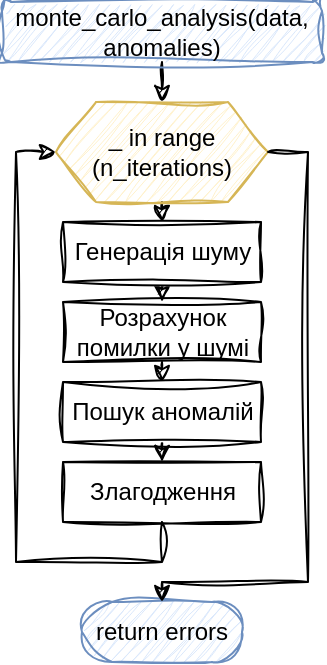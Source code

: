 <mxfile version="22.1.1" type="device">
  <diagram name="Сторінка-1" id="2WWuBG-Kuc8N1jl_AmLk">
    <mxGraphModel dx="225" dy="376" grid="0" gridSize="10" guides="1" tooltips="1" connect="1" arrows="1" fold="1" page="1" pageScale="1" pageWidth="827" pageHeight="1169" math="0" shadow="0">
      <root>
        <mxCell id="0" />
        <mxCell id="1" parent="0" />
        <mxCell id="uGJsmnGUjCMK1wd9d8d_-13" style="edgeStyle=orthogonalEdgeStyle;rounded=0;orthogonalLoop=1;jettySize=auto;html=1;exitX=0.5;exitY=1;exitDx=0;exitDy=0;entryX=0.5;entryY=0;entryDx=0;entryDy=0;sketch=1;curveFitting=1;jiggle=2;" edge="1" parent="1" source="uGJsmnGUjCMK1wd9d8d_-2" target="uGJsmnGUjCMK1wd9d8d_-4">
          <mxGeometry relative="1" as="geometry" />
        </mxCell>
        <mxCell id="uGJsmnGUjCMK1wd9d8d_-2" value="monte_carlo_analysis(data, anomalies)" style="rounded=1;whiteSpace=wrap;html=1;fillColor=#dae8fc;strokeColor=#6c8ebf;sketch=1;curveFitting=1;jiggle=2;" vertex="1" parent="1">
          <mxGeometry x="254" y="70" width="160" height="30" as="geometry" />
        </mxCell>
        <mxCell id="uGJsmnGUjCMK1wd9d8d_-6" style="edgeStyle=orthogonalEdgeStyle;rounded=0;orthogonalLoop=1;jettySize=auto;html=1;exitX=0.5;exitY=1;exitDx=0;exitDy=0;entryX=0.5;entryY=0;entryDx=0;entryDy=0;sketch=1;curveFitting=1;jiggle=2;" edge="1" parent="1" source="uGJsmnGUjCMK1wd9d8d_-4" target="uGJsmnGUjCMK1wd9d8d_-5">
          <mxGeometry relative="1" as="geometry" />
        </mxCell>
        <mxCell id="uGJsmnGUjCMK1wd9d8d_-4" value="_ in range&lt;br&gt;(n_iterations)" style="shape=hexagon;perimeter=hexagonPerimeter2;whiteSpace=wrap;html=1;fixedSize=1;fillColor=#fff2cc;strokeColor=#d6b656;sketch=1;curveFitting=1;jiggle=2;" vertex="1" parent="1">
          <mxGeometry x="281" y="120" width="106" height="50" as="geometry" />
        </mxCell>
        <mxCell id="uGJsmnGUjCMK1wd9d8d_-8" style="edgeStyle=orthogonalEdgeStyle;rounded=0;orthogonalLoop=1;jettySize=auto;html=1;exitX=0.5;exitY=1;exitDx=0;exitDy=0;entryX=0.5;entryY=0;entryDx=0;entryDy=0;sketch=1;curveFitting=1;jiggle=2;" edge="1" parent="1" source="uGJsmnGUjCMK1wd9d8d_-5" target="uGJsmnGUjCMK1wd9d8d_-7">
          <mxGeometry relative="1" as="geometry" />
        </mxCell>
        <mxCell id="uGJsmnGUjCMK1wd9d8d_-5" value="Генерація шуму" style="rounded=0;whiteSpace=wrap;html=1;sketch=1;curveFitting=1;jiggle=2;" vertex="1" parent="1">
          <mxGeometry x="284.5" y="180" width="99" height="30" as="geometry" />
        </mxCell>
        <mxCell id="uGJsmnGUjCMK1wd9d8d_-10" style="edgeStyle=orthogonalEdgeStyle;rounded=0;orthogonalLoop=1;jettySize=auto;html=1;exitX=0.5;exitY=1;exitDx=0;exitDy=0;entryX=0.5;entryY=0;entryDx=0;entryDy=0;sketch=1;curveFitting=1;jiggle=2;" edge="1" parent="1" source="uGJsmnGUjCMK1wd9d8d_-7" target="uGJsmnGUjCMK1wd9d8d_-9">
          <mxGeometry relative="1" as="geometry" />
        </mxCell>
        <mxCell id="uGJsmnGUjCMK1wd9d8d_-7" value="Розрахунок помилки у шумі" style="rounded=0;whiteSpace=wrap;html=1;sketch=1;curveFitting=1;jiggle=2;" vertex="1" parent="1">
          <mxGeometry x="284.5" y="220" width="99" height="30" as="geometry" />
        </mxCell>
        <mxCell id="uGJsmnGUjCMK1wd9d8d_-12" style="edgeStyle=orthogonalEdgeStyle;rounded=0;orthogonalLoop=1;jettySize=auto;html=1;exitX=0.5;exitY=1;exitDx=0;exitDy=0;entryX=0.5;entryY=0;entryDx=0;entryDy=0;sketch=1;curveFitting=1;jiggle=2;" edge="1" parent="1" source="uGJsmnGUjCMK1wd9d8d_-9" target="uGJsmnGUjCMK1wd9d8d_-11">
          <mxGeometry relative="1" as="geometry" />
        </mxCell>
        <mxCell id="uGJsmnGUjCMK1wd9d8d_-9" value="Пошук аномалій" style="rounded=0;whiteSpace=wrap;html=1;sketch=1;curveFitting=1;jiggle=2;" vertex="1" parent="1">
          <mxGeometry x="284.5" y="260" width="99" height="30" as="geometry" />
        </mxCell>
        <mxCell id="uGJsmnGUjCMK1wd9d8d_-14" style="edgeStyle=orthogonalEdgeStyle;rounded=0;orthogonalLoop=1;jettySize=auto;html=1;exitX=0.5;exitY=1;exitDx=0;exitDy=0;entryX=0;entryY=0.5;entryDx=0;entryDy=0;sketch=1;curveFitting=1;jiggle=2;" edge="1" parent="1" source="uGJsmnGUjCMK1wd9d8d_-11" target="uGJsmnGUjCMK1wd9d8d_-4">
          <mxGeometry relative="1" as="geometry" />
        </mxCell>
        <mxCell id="uGJsmnGUjCMK1wd9d8d_-11" value="Злагодження" style="rounded=0;whiteSpace=wrap;html=1;sketch=1;curveFitting=1;jiggle=2;" vertex="1" parent="1">
          <mxGeometry x="284.5" y="300" width="99" height="30" as="geometry" />
        </mxCell>
        <mxCell id="uGJsmnGUjCMK1wd9d8d_-15" value="return errors" style="html=1;dashed=0;whiteSpace=wrap;shape=mxgraph.dfd.start;fillColor=#dae8fc;strokeColor=#6c8ebf;sketch=1;curveFitting=1;jiggle=2;" vertex="1" parent="1">
          <mxGeometry x="294" y="370" width="80" height="30" as="geometry" />
        </mxCell>
        <mxCell id="uGJsmnGUjCMK1wd9d8d_-16" style="edgeStyle=orthogonalEdgeStyle;rounded=0;orthogonalLoop=1;jettySize=auto;html=1;exitX=1;exitY=0.5;exitDx=0;exitDy=0;entryX=0.5;entryY=0.5;entryDx=0;entryDy=-15;entryPerimeter=0;sketch=1;curveFitting=1;jiggle=2;" edge="1" parent="1" source="uGJsmnGUjCMK1wd9d8d_-4" target="uGJsmnGUjCMK1wd9d8d_-15">
          <mxGeometry relative="1" as="geometry">
            <Array as="points">
              <mxPoint x="407" y="145" />
              <mxPoint x="407" y="360" />
              <mxPoint x="334" y="360" />
            </Array>
          </mxGeometry>
        </mxCell>
      </root>
    </mxGraphModel>
  </diagram>
</mxfile>
